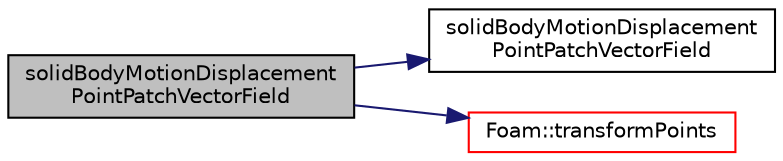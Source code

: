digraph "solidBodyMotionDisplacementPointPatchVectorField"
{
  bgcolor="transparent";
  edge [fontname="Helvetica",fontsize="10",labelfontname="Helvetica",labelfontsize="10"];
  node [fontname="Helvetica",fontsize="10",shape=record];
  rankdir="LR";
  Node70 [label="solidBodyMotionDisplacement\lPointPatchVectorField",height=0.2,width=0.4,color="black", fillcolor="grey75", style="filled", fontcolor="black"];
  Node70 -> Node71 [color="midnightblue",fontsize="10",style="solid",fontname="Helvetica"];
  Node71 [label="solidBodyMotionDisplacement\lPointPatchVectorField",height=0.2,width=0.4,color="black",URL="$a22117.html#a98c4b6c499b4fa93ab3583c9c946a9a4",tooltip="Construct from patch and internal field. "];
  Node70 -> Node72 [color="midnightblue",fontsize="10",style="solid",fontname="Helvetica"];
  Node72 [label="Foam::transformPoints",height=0.2,width=0.4,color="red",URL="$a21851.html#add91e089cef0024bd1800581eed3257d",tooltip="Transform given vectorField of coordinates with the given septernion. "];
}

